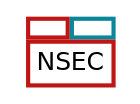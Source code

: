digraph {
  graph [compound=true, rankdir=BT, ranksep=0.3];
	node [label="\N",
		penwidth=1.5
	];
	edge [penwidth=1.5];

	"NSEC-0|foobar.example.com|A" [color="#be1515",
					fillcolor="#ffffff",
          label=<<TABLE COLOR="#be1515" BORDER="0" CELLSPACING="0" CELLPADDING="0" BGCOLOR="#ffffff"><TR>
<TD PORT="nsec1" BORDER="2"><FONT POINT-SIZE="6"> </FONT></TD>
<TD PORT="nsec2" COLOR="#0a879a" BORDER="2"><FONT POINT-SIZE="6"> </FONT></TD>
</TR><TR><TD COLSPAN="2" BORDER="2" CELLPADDING="3"><FONT POINT-SIZE="12" FACE="Helvetica">NSEC</FONT></TD></TR>
</TABLE>>,
					shape=none,
					style=filled];
}

